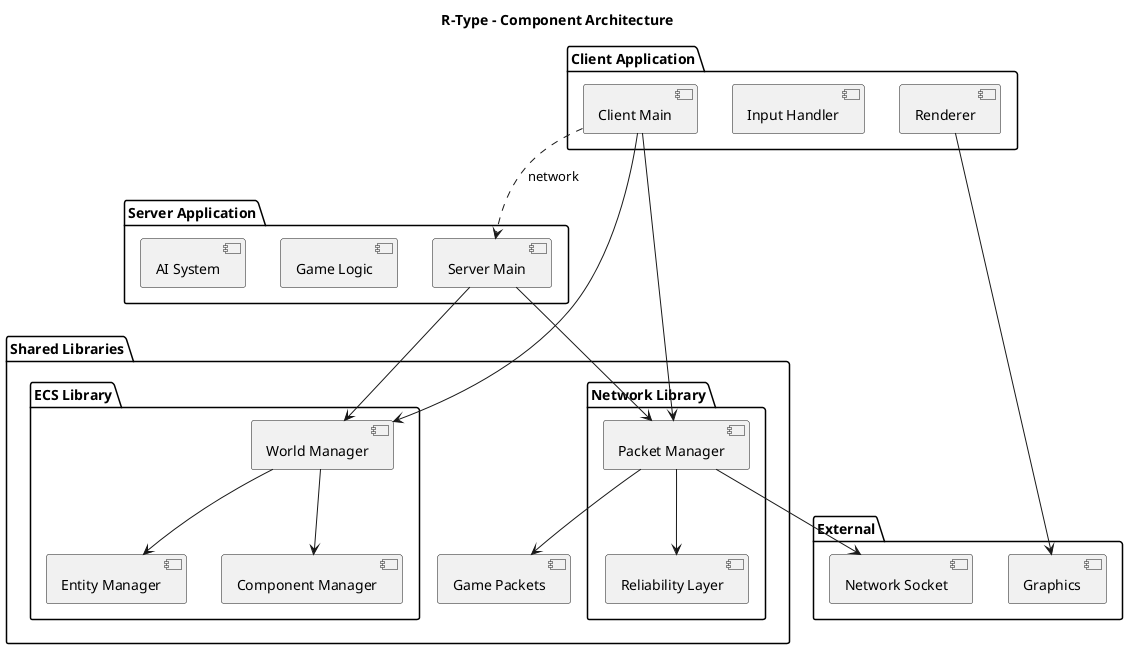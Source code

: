 @startuml
title R-Type - Component Architecture

package "Client Application" {
    [Client Main]
    [Input Handler]
    [Renderer]
}

package "Server Application" {
    [Server Main]
    [Game Logic]
    [AI System]
}

package "Shared Libraries" {
    package "ECS Library" {
        [World Manager]
        [Entity Manager]
        [Component Manager]
    }
    
    package "Network Library" {
        [Packet Manager]
        [Reliability Layer]
    }
    
    [Game Packets]
}

package "External" {
    [Network Socket]
    [Graphics]
}

[Client Main] --> [World Manager]
[Client Main] --> [Packet Manager]
[Server Main] --> [World Manager]
[Server Main] --> [Packet Manager]

[World Manager] --> [Entity Manager]
[World Manager] --> [Component Manager]

[Packet Manager] --> [Reliability Layer]
[Packet Manager] --> [Game Packets]

[Packet Manager] --> [Network Socket]
[Renderer] --> [Graphics]

[Client Main] ..> [Server Main] : network

@enduml